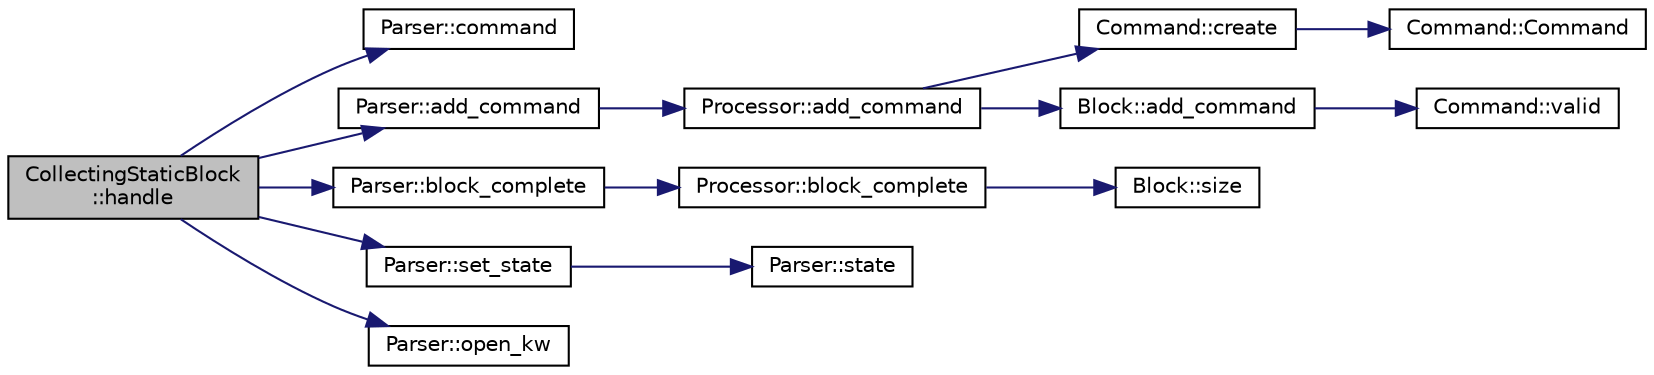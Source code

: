 digraph "CollectingStaticBlock::handle"
{
 // INTERACTIVE_SVG=YES
  edge [fontname="Helvetica",fontsize="10",labelfontname="Helvetica",labelfontsize="10"];
  node [fontname="Helvetica",fontsize="10",shape=record];
  rankdir="LR";
  Node1 [label="CollectingStaticBlock\l::handle",height=0.2,width=0.4,color="black", fillcolor="grey75", style="filled" fontcolor="black"];
  Node1 -> Node2 [color="midnightblue",fontsize="10",style="solid",fontname="Helvetica"];
  Node2 [label="Parser::command",height=0.2,width=0.4,color="black", fillcolor="white", style="filled",URL="$class_parser.html#a4a56ee42a07d0d4eb5f65f4cff4509b1"];
  Node1 -> Node3 [color="midnightblue",fontsize="10",style="solid",fontname="Helvetica"];
  Node3 [label="Parser::add_command",height=0.2,width=0.4,color="black", fillcolor="white", style="filled",URL="$class_parser.html#a53fa6b829eb8db63558f2bc8eb72d8b8"];
  Node3 -> Node4 [color="midnightblue",fontsize="10",style="solid",fontname="Helvetica"];
  Node4 [label="Processor::add_command",height=0.2,width=0.4,color="black", fillcolor="white", style="filled",URL="$class_processor.html#a5d227b8ae9c27341afa6bfc373e951fb"];
  Node4 -> Node5 [color="midnightblue",fontsize="10",style="solid",fontname="Helvetica"];
  Node5 [label="Command::create",height=0.2,width=0.4,color="black", fillcolor="white", style="filled",URL="$class_command.html#aedae20bfe7d6f8146df9b1bf1bf16b3c"];
  Node5 -> Node6 [color="midnightblue",fontsize="10",style="solid",fontname="Helvetica"];
  Node6 [label="Command::Command",height=0.2,width=0.4,color="black", fillcolor="white", style="filled",URL="$class_command.html#aa7aaca4540b4b31dee517d352f7f0950"];
  Node4 -> Node7 [color="midnightblue",fontsize="10",style="solid",fontname="Helvetica"];
  Node7 [label="Block::add_command",height=0.2,width=0.4,color="black", fillcolor="white", style="filled",URL="$class_block.html#ac22f0eb78641fc6ec32e4979007f27a5"];
  Node7 -> Node8 [color="midnightblue",fontsize="10",style="solid",fontname="Helvetica"];
  Node8 [label="Command::valid",height=0.2,width=0.4,color="black", fillcolor="white", style="filled",URL="$class_command.html#a03fca257d85fc74bef2fa3ac7baf16dc"];
  Node1 -> Node9 [color="midnightblue",fontsize="10",style="solid",fontname="Helvetica"];
  Node9 [label="Parser::block_complete",height=0.2,width=0.4,color="black", fillcolor="white", style="filled",URL="$class_parser.html#a28ac7a33c7b7f22723f6b7b3b1c81f39"];
  Node9 -> Node10 [color="midnightblue",fontsize="10",style="solid",fontname="Helvetica"];
  Node10 [label="Processor::block_complete",height=0.2,width=0.4,color="black", fillcolor="white", style="filled",URL="$class_processor.html#aad1910156d59b83f3f22a1381b2ba629"];
  Node10 -> Node11 [color="midnightblue",fontsize="10",style="solid",fontname="Helvetica"];
  Node11 [label="Block::size",height=0.2,width=0.4,color="black", fillcolor="white", style="filled",URL="$class_block.html#aa7de409890aabd315f5ff517ad117a8a"];
  Node1 -> Node12 [color="midnightblue",fontsize="10",style="solid",fontname="Helvetica"];
  Node12 [label="Parser::set_state",height=0.2,width=0.4,color="black", fillcolor="white", style="filled",URL="$class_parser.html#ae360b42d0b240bef4027a1d7e9b8ebda"];
  Node12 -> Node13 [color="midnightblue",fontsize="10",style="solid",fontname="Helvetica"];
  Node13 [label="Parser::state",height=0.2,width=0.4,color="black", fillcolor="white", style="filled",URL="$class_parser.html#a1f7ec65e9c2ee547dd21f5bb7ca1d013"];
  Node1 -> Node14 [color="midnightblue",fontsize="10",style="solid",fontname="Helvetica"];
  Node14 [label="Parser::open_kw",height=0.2,width=0.4,color="black", fillcolor="white", style="filled",URL="$class_parser.html#af729ae7cc985c5f8ab0e3c066a29e390"];
}
